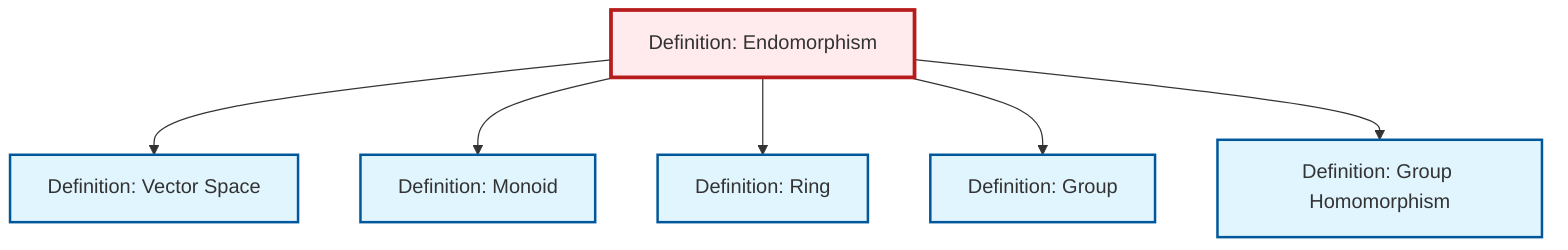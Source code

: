 graph TD
    classDef definition fill:#e1f5fe,stroke:#01579b,stroke-width:2px
    classDef theorem fill:#f3e5f5,stroke:#4a148c,stroke-width:2px
    classDef axiom fill:#fff3e0,stroke:#e65100,stroke-width:2px
    classDef example fill:#e8f5e9,stroke:#1b5e20,stroke-width:2px
    classDef current fill:#ffebee,stroke:#b71c1c,stroke-width:3px
    def-monoid["Definition: Monoid"]:::definition
    def-vector-space["Definition: Vector Space"]:::definition
    def-ring["Definition: Ring"]:::definition
    def-homomorphism["Definition: Group Homomorphism"]:::definition
    def-group["Definition: Group"]:::definition
    def-endomorphism["Definition: Endomorphism"]:::definition
    def-endomorphism --> def-vector-space
    def-endomorphism --> def-monoid
    def-endomorphism --> def-ring
    def-endomorphism --> def-group
    def-endomorphism --> def-homomorphism
    class def-endomorphism current